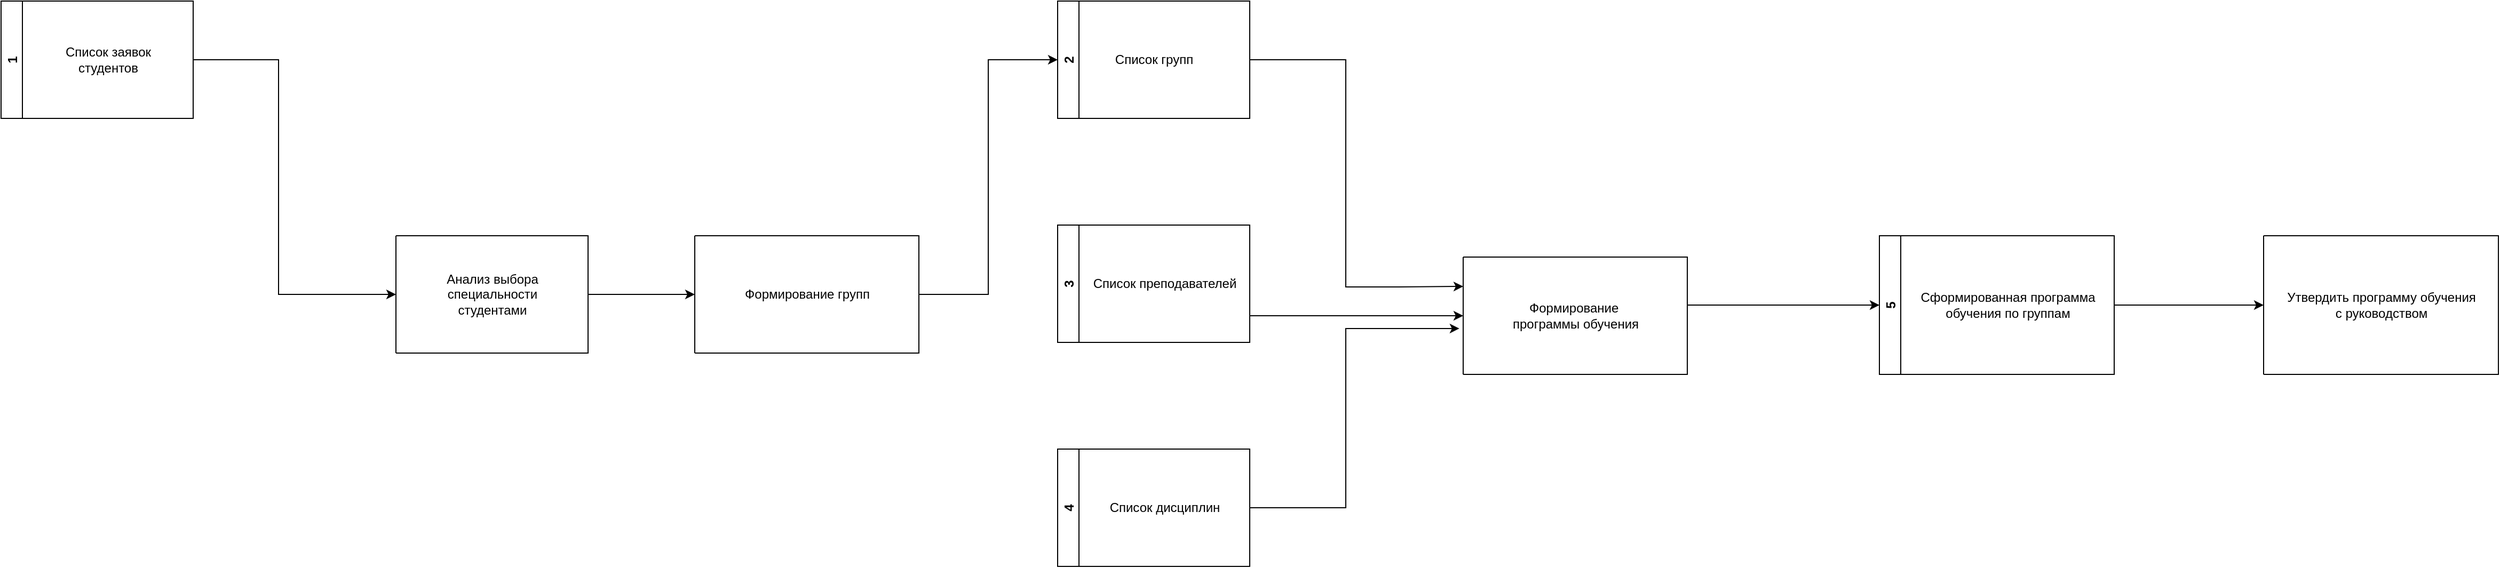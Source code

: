 <mxfile version="20.0.0" type="device"><diagram id="hKbKaQsjTYnVXOyT59W6" name="DFD"><mxGraphModel dx="1278" dy="575" grid="1" gridSize="10" guides="1" tooltips="1" connect="1" arrows="1" fold="1" page="1" pageScale="1" pageWidth="827" pageHeight="1169" math="0" shadow="0"><root><mxCell id="0"/><mxCell id="1" parent="0"/><mxCell id="ERM0OAODygOJY2valwW5-15" style="edgeStyle=orthogonalEdgeStyle;rounded=0;orthogonalLoop=1;jettySize=auto;html=1;entryX=0;entryY=0.5;entryDx=0;entryDy=0;" edge="1" parent="1" source="ERM0OAODygOJY2valwW5-3" target="ERM0OAODygOJY2valwW5-5"><mxGeometry relative="1" as="geometry"><mxPoint x="270" y="400" as="targetPoint"/><Array as="points"><mxPoint x="290" y="125"/><mxPoint x="290" y="345"/></Array></mxGeometry></mxCell><mxCell id="ERM0OAODygOJY2valwW5-3" value="1" style="swimlane;horizontal=0;startSize=20;" vertex="1" parent="1"><mxGeometry x="30" y="70" width="180" height="110" as="geometry"/></mxCell><mxCell id="ERM0OAODygOJY2valwW5-4" value="&lt;span style=&quot;&quot;&gt;Список заявок&lt;/span&gt;&lt;br style=&quot;&quot;&gt;&lt;span style=&quot;&quot;&gt;студентов&lt;/span&gt;" style="text;html=1;align=center;verticalAlign=middle;resizable=0;points=[];autosize=1;strokeColor=none;fillColor=none;" vertex="1" parent="ERM0OAODygOJY2valwW5-3"><mxGeometry x="50" y="40" width="100" height="30" as="geometry"/></mxCell><mxCell id="ERM0OAODygOJY2valwW5-16" style="edgeStyle=orthogonalEdgeStyle;rounded=0;orthogonalLoop=1;jettySize=auto;html=1;" edge="1" parent="1" source="ERM0OAODygOJY2valwW5-5" target="ERM0OAODygOJY2valwW5-12"><mxGeometry relative="1" as="geometry"/></mxCell><mxCell id="ERM0OAODygOJY2valwW5-5" value="" style="swimlane;horizontal=0;startSize=0;" vertex="1" parent="1"><mxGeometry x="400" y="290" width="180" height="110" as="geometry"><mxRectangle x="340" y="180" width="30" height="30" as="alternateBounds"/></mxGeometry></mxCell><mxCell id="ERM0OAODygOJY2valwW5-6" value="Анализ выбора&lt;br&gt;специальности&lt;br&gt;студентами" style="text;html=1;align=center;verticalAlign=middle;resizable=0;points=[];autosize=1;strokeColor=none;fillColor=none;" vertex="1" parent="ERM0OAODygOJY2valwW5-5"><mxGeometry x="40" y="30" width="100" height="50" as="geometry"/></mxCell><mxCell id="ERM0OAODygOJY2valwW5-37" style="edgeStyle=orthogonalEdgeStyle;rounded=0;orthogonalLoop=1;jettySize=auto;html=1;entryX=0;entryY=0.25;entryDx=0;entryDy=0;" edge="1" parent="1" source="ERM0OAODygOJY2valwW5-9" target="ERM0OAODygOJY2valwW5-33"><mxGeometry relative="1" as="geometry"><mxPoint x="1310" y="340" as="targetPoint"/><Array as="points"><mxPoint x="1290" y="125"/><mxPoint x="1290" y="338"/><mxPoint x="1340" y="338"/></Array></mxGeometry></mxCell><mxCell id="ERM0OAODygOJY2valwW5-9" value="2" style="swimlane;horizontal=0;startSize=20;" vertex="1" parent="1"><mxGeometry x="1020" y="70" width="180" height="110" as="geometry"/></mxCell><mxCell id="ERM0OAODygOJY2valwW5-14" value="Список групп" style="text;html=1;align=center;verticalAlign=middle;resizable=0;points=[];autosize=1;strokeColor=none;fillColor=none;" vertex="1" parent="ERM0OAODygOJY2valwW5-9"><mxGeometry x="45" y="45" width="90" height="20" as="geometry"/></mxCell><mxCell id="ERM0OAODygOJY2valwW5-18" value="" style="edgeStyle=orthogonalEdgeStyle;rounded=0;orthogonalLoop=1;jettySize=auto;html=1;entryX=0;entryY=0.5;entryDx=0;entryDy=0;" edge="1" parent="1" source="ERM0OAODygOJY2valwW5-12" target="ERM0OAODygOJY2valwW5-9"><mxGeometry relative="1" as="geometry"><mxPoint x="1000" y="305" as="targetPoint"/></mxGeometry></mxCell><mxCell id="ERM0OAODygOJY2valwW5-12" value="" style="swimlane;horizontal=0;startSize=0;" vertex="1" parent="1"><mxGeometry x="680" y="290" width="210" height="110" as="geometry"><mxRectangle x="340" y="180" width="30" height="30" as="alternateBounds"/></mxGeometry></mxCell><mxCell id="ERM0OAODygOJY2valwW5-13" value="Формирование групп" style="text;html=1;align=center;verticalAlign=middle;resizable=0;points=[];autosize=1;strokeColor=none;fillColor=none;" vertex="1" parent="ERM0OAODygOJY2valwW5-12"><mxGeometry x="40" y="45" width="130" height="20" as="geometry"/></mxCell><mxCell id="ERM0OAODygOJY2valwW5-35" style="edgeStyle=orthogonalEdgeStyle;rounded=0;orthogonalLoop=1;jettySize=auto;html=1;" edge="1" parent="1" source="ERM0OAODygOJY2valwW5-23" target="ERM0OAODygOJY2valwW5-33"><mxGeometry relative="1" as="geometry"><Array as="points"><mxPoint x="1230" y="365"/><mxPoint x="1230" y="365"/></Array></mxGeometry></mxCell><mxCell id="ERM0OAODygOJY2valwW5-23" value="3" style="swimlane;horizontal=0;startSize=20;" vertex="1" parent="1"><mxGeometry x="1020" y="280" width="180" height="110" as="geometry"/></mxCell><mxCell id="ERM0OAODygOJY2valwW5-24" value="Список преподавателей" style="text;html=1;align=center;verticalAlign=middle;resizable=0;points=[];autosize=1;strokeColor=none;fillColor=none;" vertex="1" parent="ERM0OAODygOJY2valwW5-23"><mxGeometry x="25" y="45" width="150" height="20" as="geometry"/></mxCell><mxCell id="ERM0OAODygOJY2valwW5-36" style="edgeStyle=orthogonalEdgeStyle;rounded=0;orthogonalLoop=1;jettySize=auto;html=1;entryX=-0.017;entryY=0.609;entryDx=0;entryDy=0;entryPerimeter=0;" edge="1" parent="1" source="ERM0OAODygOJY2valwW5-25" target="ERM0OAODygOJY2valwW5-33"><mxGeometry relative="1" as="geometry"><mxPoint x="1260" y="370" as="targetPoint"/><Array as="points"><mxPoint x="1290" y="545"/><mxPoint x="1290" y="377"/></Array></mxGeometry></mxCell><mxCell id="ERM0OAODygOJY2valwW5-25" value="4" style="swimlane;horizontal=0;startSize=20;" vertex="1" parent="1"><mxGeometry x="1020" y="490" width="180" height="110" as="geometry"/></mxCell><mxCell id="ERM0OAODygOJY2valwW5-26" value="Список дисциплин" style="text;html=1;align=center;verticalAlign=middle;resizable=0;points=[];autosize=1;strokeColor=none;fillColor=none;" vertex="1" parent="ERM0OAODygOJY2valwW5-25"><mxGeometry x="40" y="45" width="120" height="20" as="geometry"/></mxCell><mxCell id="ERM0OAODygOJY2valwW5-43" style="edgeStyle=orthogonalEdgeStyle;rounded=0;orthogonalLoop=1;jettySize=auto;html=1;entryX=0;entryY=0.5;entryDx=0;entryDy=0;" edge="1" parent="1" source="ERM0OAODygOJY2valwW5-31" target="ERM0OAODygOJY2valwW5-39"><mxGeometry relative="1" as="geometry"/></mxCell><mxCell id="ERM0OAODygOJY2valwW5-31" value="5" style="swimlane;horizontal=0;startSize=20;" vertex="1" parent="1"><mxGeometry x="1790" y="290" width="220" height="130" as="geometry"/></mxCell><mxCell id="ERM0OAODygOJY2valwW5-32" value="Сформированная программа&lt;br&gt;обучения по группам" style="text;html=1;align=center;verticalAlign=middle;resizable=0;points=[];autosize=1;strokeColor=none;fillColor=none;" vertex="1" parent="ERM0OAODygOJY2valwW5-31"><mxGeometry x="30" y="50" width="180" height="30" as="geometry"/></mxCell><mxCell id="ERM0OAODygOJY2valwW5-38" style="edgeStyle=orthogonalEdgeStyle;rounded=0;orthogonalLoop=1;jettySize=auto;html=1;entryX=0;entryY=0.5;entryDx=0;entryDy=0;" edge="1" parent="1" source="ERM0OAODygOJY2valwW5-33" target="ERM0OAODygOJY2valwW5-31"><mxGeometry relative="1" as="geometry"><Array as="points"><mxPoint x="1630" y="355"/><mxPoint x="1630" y="355"/></Array></mxGeometry></mxCell><mxCell id="ERM0OAODygOJY2valwW5-33" value="" style="swimlane;horizontal=0;startSize=0;" vertex="1" parent="1"><mxGeometry x="1400" y="310" width="210" height="110" as="geometry"><mxRectangle x="340" y="180" width="30" height="30" as="alternateBounds"/></mxGeometry></mxCell><mxCell id="ERM0OAODygOJY2valwW5-34" value="Формирование&amp;nbsp;&lt;br&gt;программы обучения" style="text;html=1;align=center;verticalAlign=middle;resizable=0;points=[];autosize=1;strokeColor=none;fillColor=none;" vertex="1" parent="ERM0OAODygOJY2valwW5-33"><mxGeometry x="40" y="40" width="130" height="30" as="geometry"/></mxCell><mxCell id="ERM0OAODygOJY2valwW5-39" value="" style="swimlane;horizontal=0;startSize=0;" vertex="1" parent="1"><mxGeometry x="2150" y="290" width="220" height="130" as="geometry"/></mxCell><mxCell id="ERM0OAODygOJY2valwW5-40" value="Утвердить программу обучения&lt;br&gt;с руководством" style="text;html=1;align=center;verticalAlign=middle;resizable=0;points=[];autosize=1;strokeColor=none;fillColor=none;" vertex="1" parent="ERM0OAODygOJY2valwW5-39"><mxGeometry x="15" y="50" width="190" height="30" as="geometry"/></mxCell></root></mxGraphModel></diagram></mxfile>